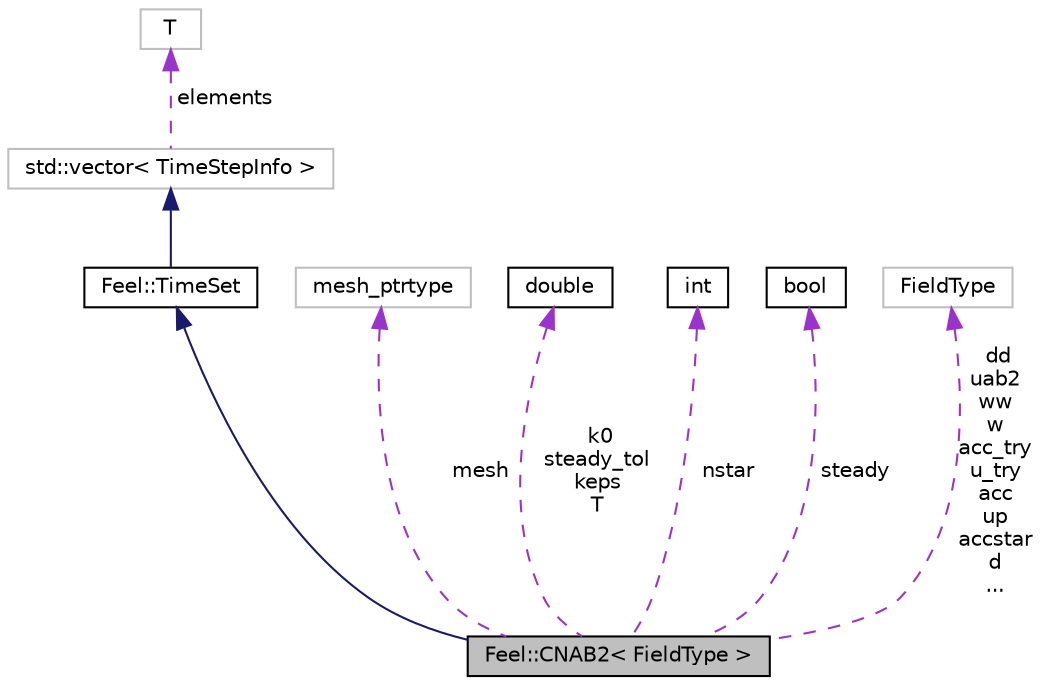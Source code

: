digraph "Feel::CNAB2&lt; FieldType &gt;"
{
 // LATEX_PDF_SIZE
  edge [fontname="Helvetica",fontsize="10",labelfontname="Helvetica",labelfontsize="10"];
  node [fontname="Helvetica",fontsize="10",shape=record];
  Node1 [label="Feel::CNAB2\< FieldType \>",height=0.2,width=0.4,color="black", fillcolor="grey75", style="filled", fontcolor="black",tooltip=" "];
  Node2 -> Node1 [dir="back",color="midnightblue",fontsize="10",style="solid",fontname="Helvetica"];
  Node2 [label="Feel::TimeSet",height=0.2,width=0.4,color="black", fillcolor="white", style="filled",URL="$classFeel_1_1TimeSet.html",tooltip="Handles a set of time steps."];
  Node3 -> Node2 [dir="back",color="midnightblue",fontsize="10",style="solid",fontname="Helvetica"];
  Node3 [label="std::vector\< TimeStepInfo \>",height=0.2,width=0.4,color="grey75", fillcolor="white", style="filled",tooltip="STL class."];
  Node4 -> Node3 [dir="back",color="darkorchid3",fontsize="10",style="dashed",label=" elements" ,fontname="Helvetica"];
  Node4 [label="T",height=0.2,width=0.4,color="grey75", fillcolor="white", style="filled",tooltip=" "];
  Node5 -> Node1 [dir="back",color="darkorchid3",fontsize="10",style="dashed",label=" mesh" ,fontname="Helvetica"];
  Node5 [label="mesh_ptrtype",height=0.2,width=0.4,color="grey75", fillcolor="white", style="filled",tooltip=" "];
  Node6 -> Node1 [dir="back",color="darkorchid3",fontsize="10",style="dashed",label=" k0\nsteady_tol\nkeps\nT" ,fontname="Helvetica"];
  Node6 [label="double",height=0.2,width=0.4,color="black", fillcolor="white", style="filled",URL="$classdouble.html",tooltip=" "];
  Node7 -> Node1 [dir="back",color="darkorchid3",fontsize="10",style="dashed",label=" nstar" ,fontname="Helvetica"];
  Node7 [label="int",height=0.2,width=0.4,color="black", fillcolor="white", style="filled",URL="$classint.html",tooltip=" "];
  Node8 -> Node1 [dir="back",color="darkorchid3",fontsize="10",style="dashed",label=" steady" ,fontname="Helvetica"];
  Node8 [label="bool",height=0.2,width=0.4,color="black", fillcolor="white", style="filled",URL="$classbool.html",tooltip=" "];
  Node9 -> Node1 [dir="back",color="darkorchid3",fontsize="10",style="dashed",label=" dd\nuab2\nww\nw\nacc_try\nu_try\nacc\nup\naccstar\nd\n..." ,fontname="Helvetica"];
  Node9 [label="FieldType",height=0.2,width=0.4,color="grey75", fillcolor="white", style="filled",tooltip=" "];
}
